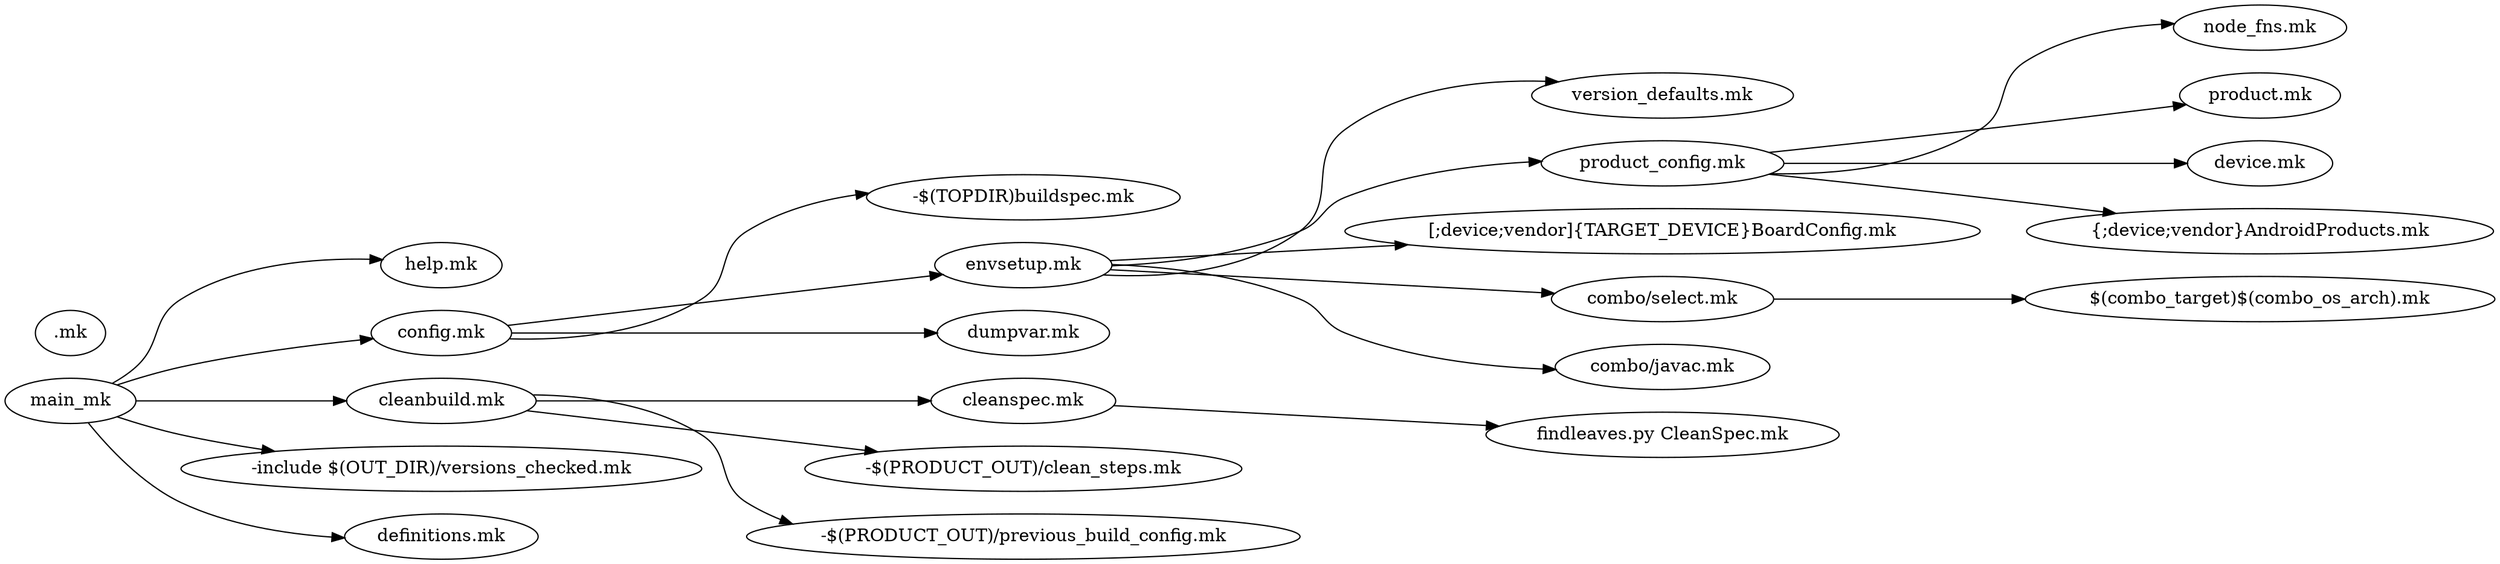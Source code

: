 digraph G{
    rankdir=LR
    //ranksep=equally
    main_mk -> {help_mk; config_mk; cleanbuild_mk; out_version_checked_mk; definitions_mk}    

    help_mk [label = "help.mk"]
    config_mk [label = "config.mk"]
    cleanbuild_mk [label = "cleanbuild.mk"]
    out_version_checked_mk [label = "-include $(OUT_DIR)/versions_checked.mk"]
    definitions_mk [label = "definitions.mk"]

    config_mk -> {buildspec_mk; envsetup_mk; dumpvar_mk}
    buildspec_mk [label = "-$(TOPDIR)buildspec.mk"]
    envsetup_mk [label = "envsetup.mk"]
    dumpvar_mk [label = "dumpvar.mk"]

    envsetup_mk -> {version_defaults_mk; product_config_mk; BoardConfig_mk;  combo__select_mk; combo__javac_mk}
    version_defaults_mk [label = "version_defaults.mk"]
    product_config_mk [label = "product_config.mk"]
    BoardConfig_mk [label = "[;device;vendor]{TARGET_DEVICE}BoardConfig.mk"]
    combo__select_mk [label = "combo/select.mk"]
    combo__javac_mk [label = "combo/javac.mk"]

    combo__select_mk -> {combo_target_combo_os_arch_mk}
    combo_target_combo_os_arch_mk [label = "$(combo_target)$(combo_os_arch).mk"]

    product_config_mk -> {node_fns_mk; product_mk; device_mk; AndroidProducts_mk}
    node_fns_mk [label = "node_fns.mk"]
    product_mk [label = "product.mk"]
    device_mk [label = "device.mk"]
    AndroidProducts_mk [label = "{;device;vendor}AndroidProducts.mk"]

    cleanbuild_mk -> {cleanspec_mk; product_out_clean_steps_mk; product_out_previous_build_config_mk}
    cleanspec_mk [label = "cleanspec.mk"]
    product_out_clean_steps_mk [label = "-$(PRODUCT_OUT)/clean_steps.mk"]
    product_out_previous_build_config_mk [label = "-$(PRODUCT_OUT)/previous_build_config.mk"]

    cleanspec_mk -> {CleanSpec_mk}
    CleanSpec_mk [label = "findleaves.py CleanSpec.mk"]


    _mk [label = ".mk"]
}
